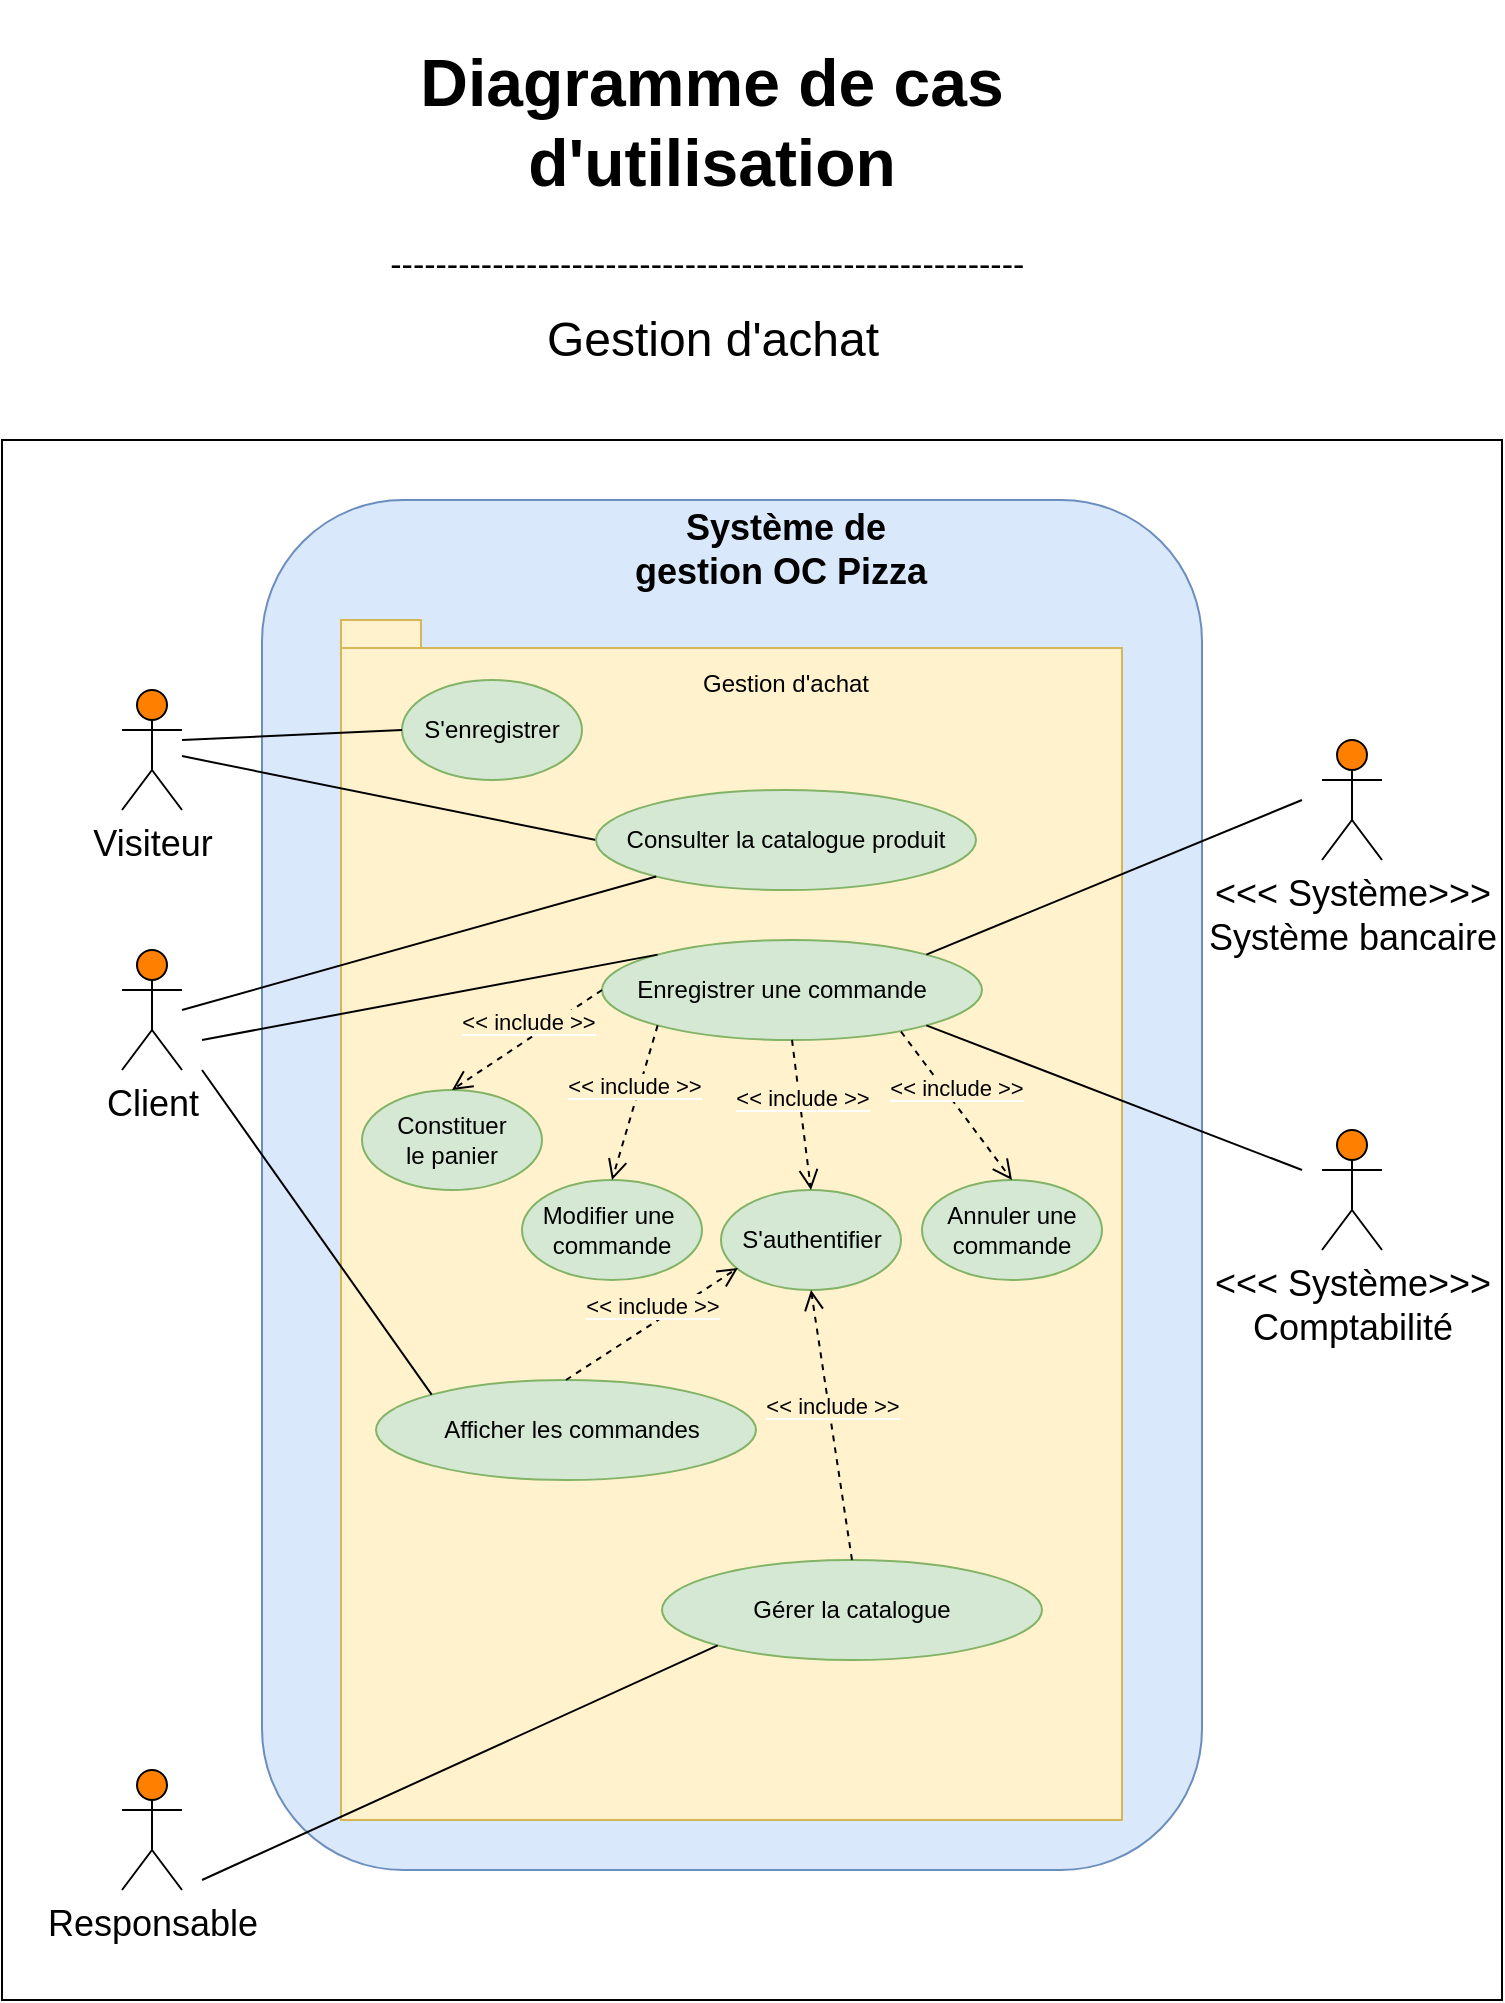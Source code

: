 <mxfile version="12.7.4" type="github" pages="5">
  <diagram id="Q4VnvSh6ajyP1y70Wybg" name="Gestion d&#39;achat">
    <mxGraphModel dx="1048" dy="684" grid="1" gridSize="10" guides="1" tooltips="1" connect="1" arrows="1" fold="1" page="1" pageScale="1" pageWidth="827" pageHeight="1169" math="0" shadow="0">
      <root>
        <mxCell id="0" />
        <mxCell id="1" parent="0" />
        <mxCell id="QWDj1nxfprRpqqSH3ZDR-1" value="" style="whiteSpace=wrap;html=1;" parent="1" vertex="1">
          <mxGeometry x="40" y="250" width="750" height="780" as="geometry" />
        </mxCell>
        <mxCell id="QWDj1nxfprRpqqSH3ZDR-2" value="&lt;h1 style=&quot;font-size: 33px&quot;&gt;Diagramme de cas d&#39;utilisation&lt;/h1&gt;&lt;span style=&quot;font-size: 17px&quot;&gt;--------------------------------------------------------&amp;nbsp;&lt;/span&gt;&lt;p style=&quot;font-size: 17px&quot;&gt;&amp;nbsp;&lt;/p&gt;" style="text;html=1;strokeColor=none;fillColor=none;spacing=5;spacingTop=-20;whiteSpace=wrap;overflow=hidden;rounded=0;align=center;" parent="1" vertex="1">
          <mxGeometry x="190" y="40" width="410" height="150" as="geometry" />
        </mxCell>
        <mxCell id="QWDj1nxfprRpqqSH3ZDR-3" value="" style="rounded=1;whiteSpace=wrap;html=1;fillColor=#dae8fc;strokeColor=#6c8ebf;" parent="1" vertex="1">
          <mxGeometry x="170" y="280" width="470" height="685" as="geometry" />
        </mxCell>
        <mxCell id="QWDj1nxfprRpqqSH3ZDR-4" value="Système de gestion OC Pizza&amp;nbsp;" style="text;html=1;strokeColor=none;fillColor=none;align=center;verticalAlign=middle;whiteSpace=wrap;rounded=0;fontSize=18;fontStyle=1;glass=0;gradientColor=none;" parent="1" vertex="1">
          <mxGeometry x="352" y="270" width="160" height="70" as="geometry" />
        </mxCell>
        <mxCell id="QWDj1nxfprRpqqSH3ZDR-5" value="Visiteur" style="shape=umlActor;verticalLabelPosition=bottom;labelBackgroundColor=#ffffff;verticalAlign=top;html=1;outlineConnect=0;fontSize=18;fillColor=#FF8000;" parent="1" vertex="1">
          <mxGeometry x="100" y="375" width="30" height="60" as="geometry" />
        </mxCell>
        <mxCell id="QWDj1nxfprRpqqSH3ZDR-6" value="Client" style="shape=umlActor;verticalLabelPosition=bottom;labelBackgroundColor=#ffffff;verticalAlign=top;html=1;outlineConnect=0;fontSize=18;fillColor=#FF8000;" parent="1" vertex="1">
          <mxGeometry x="100" y="505" width="30" height="60" as="geometry" />
        </mxCell>
        <mxCell id="QWDj1nxfprRpqqSH3ZDR-30" value="&amp;lt;&amp;lt;&amp;lt; Système&amp;gt;&amp;gt;&amp;gt;&lt;br&gt;Système bancaire" style="shape=umlActor;verticalLabelPosition=bottom;labelBackgroundColor=#ffffff;verticalAlign=top;html=1;outlineConnect=0;fontSize=18;gradientColor=none;gradientDirection=north;fillColor=#FF8000;" parent="1" vertex="1">
          <mxGeometry x="700" y="400" width="30" height="60" as="geometry" />
        </mxCell>
        <mxCell id="QWDj1nxfprRpqqSH3ZDR-31" value="&amp;lt;&amp;lt;&amp;lt; Système&amp;gt;&amp;gt;&amp;gt;&lt;br&gt;Comptabilité" style="shape=umlActor;verticalLabelPosition=bottom;labelBackgroundColor=#ffffff;verticalAlign=top;html=1;outlineConnect=0;fontSize=18;gradientColor=none;gradientDirection=north;fillColor=#FF8000;" parent="1" vertex="1">
          <mxGeometry x="700" y="595" width="30" height="60" as="geometry" />
        </mxCell>
        <mxCell id="bGvTpOcmgWzEgEp-N8Zq-1" value="" style="shape=folder;fontStyle=1;spacingTop=10;tabWidth=40;tabHeight=14;tabPosition=left;html=1;fillColor=#fff2cc;strokeColor=#d6b656;" parent="1" vertex="1">
          <mxGeometry x="209.5" y="340" width="390.5" height="600" as="geometry" />
        </mxCell>
        <mxCell id="gy7lW3POpjNdomU-dFTI-1" value="" style="endArrow=none;html=1;entryX=0;entryY=0.5;entryDx=0;entryDy=0;" parent="1" source="QWDj1nxfprRpqqSH3ZDR-5" target="vUm-j6URE58z15l5uwDP-5" edge="1">
          <mxGeometry width="50" height="50" relative="1" as="geometry">
            <mxPoint x="208" y="430" as="sourcePoint" />
            <mxPoint x="108" y="1050" as="targetPoint" />
          </mxGeometry>
        </mxCell>
        <mxCell id="vUm-j6URE58z15l5uwDP-2" value="Gestion d&#39;achat" style="text;html=1;strokeColor=none;fillColor=none;align=center;verticalAlign=middle;whiteSpace=wrap;rounded=0;" parent="1" vertex="1">
          <mxGeometry x="382" y="362" width="100" height="20" as="geometry" />
        </mxCell>
        <mxCell id="vUm-j6URE58z15l5uwDP-5" value="" style="ellipse;whiteSpace=wrap;html=1;fillColor=#d5e8d4;strokeColor=#82b366;" parent="1" vertex="1">
          <mxGeometry x="337" y="425" width="190" height="50" as="geometry" />
        </mxCell>
        <mxCell id="vUm-j6URE58z15l5uwDP-6" value="Consulter la catalogue produit" style="text;html=1;strokeColor=none;fillColor=none;align=center;verticalAlign=middle;whiteSpace=wrap;rounded=0;" parent="1" vertex="1">
          <mxGeometry x="327" y="440" width="210" height="20" as="geometry" />
        </mxCell>
        <mxCell id="I_hh46oAvjUN_I0hhad0-1" value="" style="ellipse;whiteSpace=wrap;html=1;fillColor=#d5e8d4;strokeColor=#82b366;" parent="1" vertex="1">
          <mxGeometry x="340" y="500" width="190" height="50" as="geometry" />
        </mxCell>
        <mxCell id="I_hh46oAvjUN_I0hhad0-2" value="Enregistrer une commande" style="text;html=1;strokeColor=none;fillColor=none;align=center;verticalAlign=middle;whiteSpace=wrap;rounded=0;" parent="1" vertex="1">
          <mxGeometry x="325" y="515" width="210" height="20" as="geometry" />
        </mxCell>
        <mxCell id="I_hh46oAvjUN_I0hhad0-3" value="" style="endArrow=none;html=1;" parent="1" target="vUm-j6URE58z15l5uwDP-5" edge="1">
          <mxGeometry width="50" height="50" relative="1" as="geometry">
            <mxPoint x="130" y="535" as="sourcePoint" />
            <mxPoint x="343" y="595" as="targetPoint" />
          </mxGeometry>
        </mxCell>
        <mxCell id="I_hh46oAvjUN_I0hhad0-4" value="" style="endArrow=none;html=1;exitX=1;exitY=0;exitDx=0;exitDy=0;" parent="1" source="I_hh46oAvjUN_I0hhad0-1" edge="1">
          <mxGeometry width="50" height="50" relative="1" as="geometry">
            <mxPoint x="503" y="455.0" as="sourcePoint" />
            <mxPoint x="690" y="430" as="targetPoint" />
          </mxGeometry>
        </mxCell>
        <mxCell id="I_hh46oAvjUN_I0hhad0-5" value="" style="endArrow=none;html=1;entryX=0;entryY=0;entryDx=0;entryDy=0;" parent="1" target="I_hh46oAvjUN_I0hhad0-1" edge="1">
          <mxGeometry width="50" height="50" relative="1" as="geometry">
            <mxPoint x="140" y="550" as="sourcePoint" />
            <mxPoint x="382.755" y="493.886" as="targetPoint" />
          </mxGeometry>
        </mxCell>
        <mxCell id="I_hh46oAvjUN_I0hhad0-6" value="" style="ellipse;whiteSpace=wrap;html=1;fillColor=#d5e8d4;strokeColor=#82b366;" parent="1" vertex="1">
          <mxGeometry x="370" y="810" width="190" height="50" as="geometry" />
        </mxCell>
        <mxCell id="I_hh46oAvjUN_I0hhad0-7" value="Gérer la catalogue" style="text;html=1;strokeColor=none;fillColor=none;align=center;verticalAlign=middle;whiteSpace=wrap;rounded=0;" parent="1" vertex="1">
          <mxGeometry x="360" y="825" width="210" height="20" as="geometry" />
        </mxCell>
        <mxCell id="I_hh46oAvjUN_I0hhad0-8" value="" style="endArrow=none;html=1;entryX=0;entryY=1;entryDx=0;entryDy=0;" parent="1" target="I_hh46oAvjUN_I0hhad0-6" edge="1">
          <mxGeometry width="50" height="50" relative="1" as="geometry">
            <mxPoint x="140" y="970" as="sourcePoint" />
            <mxPoint x="337.005" y="737.322" as="targetPoint" />
          </mxGeometry>
        </mxCell>
        <mxCell id="I_hh46oAvjUN_I0hhad0-9" value="" style="endArrow=none;html=1;exitX=1;exitY=1;exitDx=0;exitDy=0;" parent="1" source="I_hh46oAvjUN_I0hhad0-1" edge="1">
          <mxGeometry width="50" height="50" relative="1" as="geometry">
            <mxPoint x="509.175" y="597.322" as="sourcePoint" />
            <mxPoint x="690" y="615" as="targetPoint" />
          </mxGeometry>
        </mxCell>
        <mxCell id="43fGHOJcIuJRuDEXYhk--1" value="" style="ellipse;whiteSpace=wrap;html=1;fillColor=#d5e8d4;strokeColor=#82b366;" parent="1" vertex="1">
          <mxGeometry x="300" y="620" width="90" height="50" as="geometry" />
        </mxCell>
        <mxCell id="43fGHOJcIuJRuDEXYhk--2" value="Modifier une&amp;nbsp;&lt;br&gt;commande" style="text;html=1;strokeColor=none;fillColor=none;align=center;verticalAlign=middle;whiteSpace=wrap;rounded=0;" parent="1" vertex="1">
          <mxGeometry x="240" y="635" width="210" height="20" as="geometry" />
        </mxCell>
        <mxCell id="M3jOgyaK53UaTkVH63Le-1" value="" style="ellipse;whiteSpace=wrap;html=1;fillColor=#d5e8d4;strokeColor=#82b366;" parent="1" vertex="1">
          <mxGeometry x="227" y="720" width="190" height="50" as="geometry" />
        </mxCell>
        <mxCell id="M3jOgyaK53UaTkVH63Le-2" value="Afficher les commandes" style="text;html=1;strokeColor=none;fillColor=none;align=center;verticalAlign=middle;whiteSpace=wrap;rounded=0;" parent="1" vertex="1">
          <mxGeometry x="220" y="735" width="210" height="20" as="geometry" />
        </mxCell>
        <mxCell id="M3jOgyaK53UaTkVH63Le-3" value="" style="endArrow=none;html=1;entryX=0;entryY=0;entryDx=0;entryDy=0;" parent="1" target="M3jOgyaK53UaTkVH63Le-1" edge="1">
          <mxGeometry width="50" height="50" relative="1" as="geometry">
            <mxPoint x="140" y="565" as="sourcePoint" />
            <mxPoint x="355.825" y="742.322" as="targetPoint" />
          </mxGeometry>
        </mxCell>
        <mxCell id="oxvTJIU8UsC93sXLGyZz-1" value="Gestion d&#39;achat" style="text;html=1;strokeColor=none;fillColor=none;align=center;verticalAlign=middle;whiteSpace=wrap;rounded=0;fontSize=24;" parent="1" vertex="1">
          <mxGeometry x="240.5" y="190" width="309" height="20" as="geometry" />
        </mxCell>
        <mxCell id="kGCEnb9m1VPzwAvPbRcI-2" value="" style="ellipse;whiteSpace=wrap;html=1;fillColor=#d5e8d4;strokeColor=#82b366;" parent="1" vertex="1">
          <mxGeometry x="500" y="620" width="90" height="50" as="geometry" />
        </mxCell>
        <mxCell id="kGCEnb9m1VPzwAvPbRcI-3" value="Annuler une &lt;br&gt;commande" style="text;html=1;strokeColor=none;fillColor=none;align=center;verticalAlign=middle;whiteSpace=wrap;rounded=0;" parent="1" vertex="1">
          <mxGeometry x="440" y="635" width="210" height="20" as="geometry" />
        </mxCell>
        <mxCell id="kGCEnb9m1VPzwAvPbRcI-5" value="" style="ellipse;whiteSpace=wrap;html=1;fillColor=#d5e8d4;strokeColor=#82b366;" parent="1" vertex="1">
          <mxGeometry x="220" y="575" width="90" height="50" as="geometry" />
        </mxCell>
        <mxCell id="kGCEnb9m1VPzwAvPbRcI-6" value="Constituer&lt;br&gt;le panier" style="text;html=1;strokeColor=none;fillColor=none;align=center;verticalAlign=middle;whiteSpace=wrap;rounded=0;" parent="1" vertex="1">
          <mxGeometry x="160" y="590" width="210" height="20" as="geometry" />
        </mxCell>
        <mxCell id="kGCEnb9m1VPzwAvPbRcI-10" value="&lt;span style=&quot;background-color: rgb(255 , 242 , 204)&quot;&gt;&amp;lt;&amp;lt; include &amp;gt;&amp;gt;&lt;/span&gt;" style="html=1;verticalAlign=bottom;endArrow=open;dashed=1;endSize=8;entryX=0.5;entryY=0;entryDx=0;entryDy=0;exitX=0;exitY=1;exitDx=0;exitDy=0;" parent="1" source="I_hh46oAvjUN_I0hhad0-1" target="43fGHOJcIuJRuDEXYhk--1" edge="1">
          <mxGeometry relative="1" as="geometry">
            <mxPoint x="380" y="536.32" as="sourcePoint" />
            <mxPoint x="373.123" y="593.674" as="targetPoint" />
          </mxGeometry>
        </mxCell>
        <mxCell id="kGCEnb9m1VPzwAvPbRcI-11" value="&lt;span style=&quot;background-color: rgb(255 , 242 , 204)&quot;&gt;&amp;lt;&amp;lt; include &amp;gt;&amp;gt;&lt;/span&gt;" style="html=1;verticalAlign=bottom;endArrow=open;dashed=1;endSize=8;entryX=0.5;entryY=0;entryDx=0;entryDy=0;exitX=0;exitY=0.5;exitDx=0;exitDy=0;" parent="1" source="I_hh46oAvjUN_I0hhad0-1" target="kGCEnb9m1VPzwAvPbRcI-5" edge="1">
          <mxGeometry relative="1" as="geometry">
            <mxPoint x="340" y="515" as="sourcePoint" />
            <mxPoint x="295.23" y="572.34" as="targetPoint" />
          </mxGeometry>
        </mxCell>
        <mxCell id="kGCEnb9m1VPzwAvPbRcI-14" value="" style="ellipse;whiteSpace=wrap;html=1;fillColor=#d5e8d4;strokeColor=#82b366;" parent="1" vertex="1">
          <mxGeometry x="399.5" y="625" width="90" height="50" as="geometry" />
        </mxCell>
        <mxCell id="kGCEnb9m1VPzwAvPbRcI-15" value="S&#39;authentifier" style="text;html=1;strokeColor=none;fillColor=none;align=center;verticalAlign=middle;whiteSpace=wrap;rounded=0;" parent="1" vertex="1">
          <mxGeometry x="339.5" y="640" width="210" height="20" as="geometry" />
        </mxCell>
        <mxCell id="kGCEnb9m1VPzwAvPbRcI-16" value="&lt;span style=&quot;background-color: rgb(255 , 242 , 204)&quot;&gt;&amp;lt;&amp;lt; include &amp;gt;&amp;gt;&lt;/span&gt;" style="html=1;verticalAlign=bottom;endArrow=open;dashed=1;endSize=8;entryX=0.5;entryY=0;entryDx=0;entryDy=0;exitX=0.5;exitY=1;exitDx=0;exitDy=0;" parent="1" source="I_hh46oAvjUN_I0hhad0-1" target="kGCEnb9m1VPzwAvPbRcI-14" edge="1">
          <mxGeometry relative="1" as="geometry">
            <mxPoint x="430" y="565" as="sourcePoint" />
            <mxPoint x="473.18" y="637.322" as="targetPoint" />
          </mxGeometry>
        </mxCell>
        <mxCell id="kGCEnb9m1VPzwAvPbRcI-18" value="&lt;span style=&quot;background-color: rgb(255 , 242 , 204)&quot;&gt;&amp;lt;&amp;lt; include &amp;gt;&amp;gt;&lt;/span&gt;" style="html=1;verticalAlign=bottom;endArrow=open;dashed=1;endSize=8;entryX=0.326;entryY=1.2;entryDx=0;entryDy=0;exitX=0.5;exitY=0;exitDx=0;exitDy=0;entryPerimeter=0;" parent="1" source="M3jOgyaK53UaTkVH63Le-1" target="kGCEnb9m1VPzwAvPbRcI-15" edge="1">
          <mxGeometry relative="1" as="geometry">
            <mxPoint x="439.75" y="710" as="sourcePoint" />
            <mxPoint x="449.25" y="785" as="targetPoint" />
          </mxGeometry>
        </mxCell>
        <mxCell id="kGCEnb9m1VPzwAvPbRcI-19" value="&lt;span style=&quot;background-color: rgb(255 , 242 , 204)&quot;&gt;&amp;lt;&amp;lt; include &amp;gt;&amp;gt;&lt;/span&gt;" style="html=1;verticalAlign=bottom;endArrow=open;dashed=1;endSize=8;entryX=0.5;entryY=1;entryDx=0;entryDy=0;exitX=0.5;exitY=0;exitDx=0;exitDy=0;" parent="1" source="I_hh46oAvjUN_I0hhad0-6" target="kGCEnb9m1VPzwAvPbRcI-14" edge="1">
          <mxGeometry relative="1" as="geometry">
            <mxPoint x="332" y="720" as="sourcePoint" />
            <mxPoint x="454.5" y="685" as="targetPoint" />
          </mxGeometry>
        </mxCell>
        <mxCell id="GJyLPbbGCAZixdxn9bjF-1" value="" style="ellipse;whiteSpace=wrap;html=1;fillColor=#d5e8d4;strokeColor=#82b366;" parent="1" vertex="1">
          <mxGeometry x="240" y="370" width="90" height="50" as="geometry" />
        </mxCell>
        <mxCell id="GJyLPbbGCAZixdxn9bjF-2" value="S&#39;enregistrer" style="text;html=1;strokeColor=none;fillColor=none;align=center;verticalAlign=middle;whiteSpace=wrap;rounded=0;" parent="1" vertex="1">
          <mxGeometry x="180" y="385" width="210" height="20" as="geometry" />
        </mxCell>
        <mxCell id="o8MUBqgnyoPZoVwZwMoD-3" value="&lt;span style=&quot;background-color: rgb(255 , 242 , 204)&quot;&gt;&amp;lt;&amp;lt; include &amp;gt;&amp;gt;&lt;/span&gt;" style="html=1;verticalAlign=bottom;endArrow=open;dashed=1;endSize=8;entryX=0.5;entryY=0;entryDx=0;entryDy=0;exitX=0;exitY=1;exitDx=0;exitDy=0;" edge="1" parent="1" target="kGCEnb9m1VPzwAvPbRcI-2">
          <mxGeometry relative="1" as="geometry">
            <mxPoint x="489.505" y="545.838" as="sourcePoint" />
            <mxPoint x="466.68" y="623.16" as="targetPoint" />
          </mxGeometry>
        </mxCell>
        <mxCell id="o8MUBqgnyoPZoVwZwMoD-6" value="" style="endArrow=none;html=1;entryX=0;entryY=0.5;entryDx=0;entryDy=0;" edge="1" parent="1" target="GJyLPbbGCAZixdxn9bjF-1">
          <mxGeometry width="50" height="50" relative="1" as="geometry">
            <mxPoint x="130" y="400" as="sourcePoint" />
            <mxPoint x="357.825" y="357.322" as="targetPoint" />
          </mxGeometry>
        </mxCell>
        <mxCell id="o8MUBqgnyoPZoVwZwMoD-8" value="Responsable" style="shape=umlActor;verticalLabelPosition=bottom;labelBackgroundColor=#ffffff;verticalAlign=top;html=1;outlineConnect=0;fontSize=18;fillColor=#FF8000;" vertex="1" parent="1">
          <mxGeometry x="100" y="915" width="30" height="60" as="geometry" />
        </mxCell>
      </root>
    </mxGraphModel>
  </diagram>
  <diagram name="Gestion de production" id="fgTAtfgwFq6CUhq8dnCs">
    <mxGraphModel dx="1048" dy="684" grid="1" gridSize="10" guides="1" tooltips="1" connect="1" arrows="1" fold="1" page="1" pageScale="1" pageWidth="827" pageHeight="1169" math="0" shadow="0">
      <root>
        <mxCell id="d8JkluKaq2D7Z7kEgQlh-0" />
        <mxCell id="d8JkluKaq2D7Z7kEgQlh-1" parent="d8JkluKaq2D7Z7kEgQlh-0" />
        <mxCell id="d8JkluKaq2D7Z7kEgQlh-2" value="" style="whiteSpace=wrap;html=1;" parent="d8JkluKaq2D7Z7kEgQlh-1" vertex="1">
          <mxGeometry x="40" y="250" width="750" height="780" as="geometry" />
        </mxCell>
        <mxCell id="d8JkluKaq2D7Z7kEgQlh-3" value="&lt;h1 style=&quot;font-size: 33px&quot;&gt;Diagramme de cas d&#39;utilisation&lt;/h1&gt;&lt;p style=&quot;font-size: 17px&quot;&gt;--------------------------------------------------------&amp;nbsp;&lt;/p&gt;" style="text;html=1;strokeColor=none;fillColor=none;spacing=5;spacingTop=-20;whiteSpace=wrap;overflow=hidden;rounded=0;align=center;" parent="d8JkluKaq2D7Z7kEgQlh-1" vertex="1">
          <mxGeometry x="190" y="40" width="410" height="150" as="geometry" />
        </mxCell>
        <mxCell id="d8JkluKaq2D7Z7kEgQlh-4" value="" style="rounded=1;whiteSpace=wrap;html=1;fillColor=#dae8fc;strokeColor=#6c8ebf;" parent="d8JkluKaq2D7Z7kEgQlh-1" vertex="1">
          <mxGeometry x="190" y="280" width="470" height="685" as="geometry" />
        </mxCell>
        <mxCell id="d8JkluKaq2D7Z7kEgQlh-5" value="Système de gestion OC Pizza&amp;nbsp;" style="text;html=1;strokeColor=none;fillColor=none;align=center;verticalAlign=middle;whiteSpace=wrap;rounded=0;fontSize=18;fontStyle=1;glass=0;gradientColor=none;" parent="d8JkluKaq2D7Z7kEgQlh-1" vertex="1">
          <mxGeometry x="350" y="280" width="160" height="60" as="geometry" />
        </mxCell>
        <mxCell id="d8JkluKaq2D7Z7kEgQlh-6" value="Pizzaiolo" style="shape=umlActor;verticalLabelPosition=bottom;labelBackgroundColor=#ffffff;verticalAlign=top;html=1;outlineConnect=0;fontSize=18;fillColor=#FF8000;" parent="d8JkluKaq2D7Z7kEgQlh-1" vertex="1">
          <mxGeometry x="110" y="370" width="30" height="60" as="geometry" />
        </mxCell>
        <mxCell id="d8JkluKaq2D7Z7kEgQlh-7" value="Responsable" style="shape=umlActor;verticalLabelPosition=bottom;labelBackgroundColor=#ffffff;verticalAlign=top;html=1;outlineConnect=0;fontSize=18;fillColor=#FF8000;" parent="d8JkluKaq2D7Z7kEgQlh-1" vertex="1">
          <mxGeometry x="110" y="745" width="30" height="60" as="geometry" />
        </mxCell>
        <mxCell id="d8JkluKaq2D7Z7kEgQlh-15" value="" style="shape=folder;fontStyle=1;spacingTop=10;tabWidth=40;tabHeight=14;tabPosition=left;html=1;fillColor=#fff2cc;strokeColor=#d6b656;" parent="d8JkluKaq2D7Z7kEgQlh-1" vertex="1">
          <mxGeometry x="240" y="340" width="380" height="600" as="geometry" />
        </mxCell>
        <mxCell id="d8JkluKaq2D7Z7kEgQlh-16" value="" style="endArrow=none;html=1;entryX=0;entryY=0.5;entryDx=0;entryDy=0;" parent="d8JkluKaq2D7Z7kEgQlh-1" source="d8JkluKaq2D7Z7kEgQlh-6" target="d8JkluKaq2D7Z7kEgQlh-18" edge="1">
          <mxGeometry width="50" height="50" relative="1" as="geometry">
            <mxPoint x="208" y="430" as="sourcePoint" />
            <mxPoint x="108" y="1050" as="targetPoint" />
          </mxGeometry>
        </mxCell>
        <mxCell id="d8JkluKaq2D7Z7kEgQlh-17" value="Gestion de production" style="text;html=1;strokeColor=none;fillColor=none;align=center;verticalAlign=middle;whiteSpace=wrap;rounded=0;" parent="d8JkluKaq2D7Z7kEgQlh-1" vertex="1">
          <mxGeometry x="371" y="360" width="128" height="20" as="geometry" />
        </mxCell>
        <mxCell id="d8JkluKaq2D7Z7kEgQlh-18" value="" style="ellipse;whiteSpace=wrap;html=1;fillColor=#d5e8d4;strokeColor=#82b366;" parent="d8JkluKaq2D7Z7kEgQlh-1" vertex="1">
          <mxGeometry x="310" y="470" width="190" height="50" as="geometry" />
        </mxCell>
        <mxCell id="d8JkluKaq2D7Z7kEgQlh-19" value="Afficher l&#39;aide mémoire&lt;br&gt;d&#39;une pizza" style="text;html=1;strokeColor=none;fillColor=none;align=center;verticalAlign=middle;whiteSpace=wrap;rounded=0;" parent="d8JkluKaq2D7Z7kEgQlh-1" vertex="1">
          <mxGeometry x="300" y="485" width="210" height="20" as="geometry" />
        </mxCell>
        <mxCell id="d8JkluKaq2D7Z7kEgQlh-20" value="" style="ellipse;whiteSpace=wrap;html=1;fillColor=#d5e8d4;strokeColor=#82b366;" parent="d8JkluKaq2D7Z7kEgQlh-1" vertex="1">
          <mxGeometry x="247" y="585" width="190" height="50" as="geometry" />
        </mxCell>
        <mxCell id="d8JkluKaq2D7Z7kEgQlh-21" value="&amp;nbsp;Mettre à jour le statut:&lt;br&gt;&quot;En préparation&quot;" style="text;html=1;strokeColor=none;fillColor=none;align=center;verticalAlign=middle;whiteSpace=wrap;rounded=0;" parent="d8JkluKaq2D7Z7kEgQlh-1" vertex="1">
          <mxGeometry x="240" y="600" width="210" height="20" as="geometry" />
        </mxCell>
        <mxCell id="EaD-doI5XmKmRAlk7yoj-0" value="Gestion de production" style="text;html=1;strokeColor=none;fillColor=none;align=center;verticalAlign=middle;whiteSpace=wrap;rounded=0;fontSize=24;" parent="d8JkluKaq2D7Z7kEgQlh-1" vertex="1">
          <mxGeometry x="240.5" y="190" width="309" height="20" as="geometry" />
        </mxCell>
        <mxCell id="EaD-doI5XmKmRAlk7yoj-3" value="" style="endArrow=none;html=1;entryX=0;entryY=0;entryDx=0;entryDy=0;" parent="d8JkluKaq2D7Z7kEgQlh-1" target="d8JkluKaq2D7Z7kEgQlh-20" edge="1">
          <mxGeometry width="50" height="50" relative="1" as="geometry">
            <mxPoint x="150" y="420" as="sourcePoint" />
            <mxPoint x="350" y="475" as="targetPoint" />
          </mxGeometry>
        </mxCell>
        <mxCell id="EaD-doI5XmKmRAlk7yoj-10" value="" style="ellipse;whiteSpace=wrap;html=1;fillColor=#d5e8d4;strokeColor=#82b366;" parent="d8JkluKaq2D7Z7kEgQlh-1" vertex="1">
          <mxGeometry x="335" y="810" width="190" height="50" as="geometry" />
        </mxCell>
        <mxCell id="dQtpfqNL97VUEAJI0ixf-0" value="Afficher les commandes&lt;br&gt;du groupe" style="text;html=1;strokeColor=none;fillColor=none;align=center;verticalAlign=middle;whiteSpace=wrap;rounded=0;" parent="d8JkluKaq2D7Z7kEgQlh-1" vertex="1">
          <mxGeometry x="325" y="825" width="210" height="20" as="geometry" />
        </mxCell>
        <mxCell id="dQtpfqNL97VUEAJI0ixf-1" value="" style="endArrow=none;html=1;entryX=0;entryY=0;entryDx=0;entryDy=0;" parent="d8JkluKaq2D7Z7kEgQlh-1" target="EaD-doI5XmKmRAlk7yoj-10" edge="1" source="d8JkluKaq2D7Z7kEgQlh-7">
          <mxGeometry width="50" height="50" relative="1" as="geometry">
            <mxPoint x="140" y="660" as="sourcePoint" />
            <mxPoint x="350" y="608.79" as="targetPoint" />
          </mxGeometry>
        </mxCell>
        <mxCell id="m-i9nQrGnFVGEbFEAOxb-0" value="" style="ellipse;whiteSpace=wrap;html=1;fillColor=#d5e8d4;strokeColor=#82b366;" parent="d8JkluKaq2D7Z7kEgQlh-1" vertex="1">
          <mxGeometry x="490" y="695" width="90" height="50" as="geometry" />
        </mxCell>
        <mxCell id="m-i9nQrGnFVGEbFEAOxb-1" value="S&#39;authentifier" style="text;html=1;strokeColor=none;fillColor=none;align=center;verticalAlign=middle;whiteSpace=wrap;rounded=0;" parent="d8JkluKaq2D7Z7kEgQlh-1" vertex="1">
          <mxGeometry x="430" y="710" width="210" height="20" as="geometry" />
        </mxCell>
        <mxCell id="tSlFKxfRc9_arDAEZdeA-0" value="&lt;span style=&quot;background-color: rgb(255 , 242 , 204)&quot;&gt;&amp;lt;&amp;lt; include &amp;gt;&amp;gt;&lt;/span&gt;" style="html=1;verticalAlign=bottom;endArrow=open;dashed=1;endSize=8;entryX=0.5;entryY=0;entryDx=0;entryDy=0;exitX=0.5;exitY=1;exitDx=0;exitDy=0;" parent="d8JkluKaq2D7Z7kEgQlh-1" source="d8JkluKaq2D7Z7kEgQlh-18" target="m-i9nQrGnFVGEbFEAOxb-0" edge="1">
          <mxGeometry relative="1" as="geometry">
            <mxPoint x="342.5" y="540" as="sourcePoint" />
            <mxPoint x="412.68" y="632.322" as="targetPoint" />
          </mxGeometry>
        </mxCell>
        <mxCell id="tSlFKxfRc9_arDAEZdeA-1" value="&lt;span style=&quot;background-color: rgb(255 , 242 , 204)&quot;&gt;&amp;lt;&amp;lt; include &amp;gt;&amp;gt;&lt;/span&gt;" style="html=1;verticalAlign=bottom;endArrow=open;dashed=1;endSize=8;entryX=0.327;entryY=-0.083;entryDx=0;entryDy=0;exitX=0.5;exitY=1;exitDx=0;exitDy=0;entryPerimeter=0;" parent="d8JkluKaq2D7Z7kEgQlh-1" source="d8JkluKaq2D7Z7kEgQlh-20" target="m-i9nQrGnFVGEbFEAOxb-1" edge="1">
          <mxGeometry relative="1" as="geometry">
            <mxPoint x="495" y="470" as="sourcePoint" />
            <mxPoint x="485" y="590" as="targetPoint" />
          </mxGeometry>
        </mxCell>
        <mxCell id="tSlFKxfRc9_arDAEZdeA-2" value="&lt;span style=&quot;background-color: rgb(255 , 242 , 204)&quot;&gt;&amp;lt;&amp;lt; include &amp;gt;&amp;gt;&lt;/span&gt;" style="html=1;verticalAlign=bottom;endArrow=open;dashed=1;endSize=8;entryX=0.5;entryY=1;entryDx=0;entryDy=0;exitX=0.5;exitY=0;exitDx=0;exitDy=0;" parent="d8JkluKaq2D7Z7kEgQlh-1" source="EaD-doI5XmKmRAlk7yoj-10" target="m-i9nQrGnFVGEbFEAOxb-0" edge="1">
          <mxGeometry relative="1" as="geometry">
            <mxPoint x="362" y="540" as="sourcePoint" />
            <mxPoint x="448.67" y="603.34" as="targetPoint" />
          </mxGeometry>
        </mxCell>
        <mxCell id="Vj5ihPNXH8LrnpeYXNFp-0" value="" style="ellipse;whiteSpace=wrap;html=1;fillColor=#d5e8d4;strokeColor=#82b366;" vertex="1" parent="d8JkluKaq2D7Z7kEgQlh-1">
          <mxGeometry x="390" y="400" width="190" height="50" as="geometry" />
        </mxCell>
        <mxCell id="Vj5ihPNXH8LrnpeYXNFp-1" value="Afficher les commandes&lt;br&gt;du pizzeria" style="text;html=1;strokeColor=none;fillColor=none;align=center;verticalAlign=middle;whiteSpace=wrap;rounded=0;" vertex="1" parent="d8JkluKaq2D7Z7kEgQlh-1">
          <mxGeometry x="380" y="415" width="210" height="20" as="geometry" />
        </mxCell>
        <mxCell id="Vj5ihPNXH8LrnpeYXNFp-2" value="&lt;span style=&quot;background-color: rgb(255 , 242 , 204)&quot;&gt;&amp;lt;&amp;lt; include &amp;gt;&amp;gt;&lt;/span&gt;" style="html=1;verticalAlign=bottom;endArrow=open;dashed=1;endSize=8;entryX=1;entryY=0;entryDx=0;entryDy=0;exitX=1;exitY=1;exitDx=0;exitDy=0;" edge="1" parent="d8JkluKaq2D7Z7kEgQlh-1" source="Vj5ihPNXH8LrnpeYXNFp-0" target="m-i9nQrGnFVGEbFEAOxb-0">
          <mxGeometry relative="1" as="geometry">
            <mxPoint x="415" y="520" as="sourcePoint" />
            <mxPoint x="486" y="660" as="targetPoint" />
          </mxGeometry>
        </mxCell>
        <mxCell id="-_Fef-IFMddJC0gKI7gE-0" value="" style="endArrow=none;html=1;entryX=0;entryY=0.5;entryDx=0;entryDy=0;" edge="1" parent="d8JkluKaq2D7Z7kEgQlh-1" target="Vj5ihPNXH8LrnpeYXNFp-0">
          <mxGeometry width="50" height="50" relative="1" as="geometry">
            <mxPoint x="150" y="390" as="sourcePoint" />
            <mxPoint x="360" y="443.65" as="targetPoint" />
          </mxGeometry>
        </mxCell>
      </root>
    </mxGraphModel>
  </diagram>
  <diagram name="Gestion de livraison" id="UV4tbAQiBesQI6crcTb9">
    <mxGraphModel dx="1048" dy="684" grid="1" gridSize="10" guides="1" tooltips="1" connect="1" arrows="1" fold="1" page="1" pageScale="1" pageWidth="827" pageHeight="1169" math="0" shadow="0">
      <root>
        <mxCell id="ykpp0NAtl0xC6Hz3AZJ0-0" />
        <mxCell id="ykpp0NAtl0xC6Hz3AZJ0-1" parent="ykpp0NAtl0xC6Hz3AZJ0-0" />
        <mxCell id="ykpp0NAtl0xC6Hz3AZJ0-2" value="" style="whiteSpace=wrap;html=1;" parent="ykpp0NAtl0xC6Hz3AZJ0-1" vertex="1">
          <mxGeometry x="40" y="250" width="750" height="780" as="geometry" />
        </mxCell>
        <mxCell id="ykpp0NAtl0xC6Hz3AZJ0-3" value="&lt;h1 style=&quot;font-size: 33px&quot;&gt;Diagramme de cas d&#39;utilisation&lt;/h1&gt;&lt;p style=&quot;font-size: 17px&quot;&gt;--------------------------------------------------------&amp;nbsp;&lt;/p&gt;" style="text;html=1;strokeColor=none;fillColor=none;spacing=5;spacingTop=-20;whiteSpace=wrap;overflow=hidden;rounded=0;align=center;" parent="ykpp0NAtl0xC6Hz3AZJ0-1" vertex="1">
          <mxGeometry x="190" y="40" width="410" height="150" as="geometry" />
        </mxCell>
        <mxCell id="ykpp0NAtl0xC6Hz3AZJ0-4" value="" style="rounded=1;whiteSpace=wrap;html=1;fillColor=#dae8fc;strokeColor=#6c8ebf;" parent="ykpp0NAtl0xC6Hz3AZJ0-1" vertex="1">
          <mxGeometry x="170" y="280" width="480" height="685" as="geometry" />
        </mxCell>
        <mxCell id="ykpp0NAtl0xC6Hz3AZJ0-5" value="Système de gestion OC Pizza&amp;nbsp;" style="text;html=1;strokeColor=none;fillColor=none;align=center;verticalAlign=middle;whiteSpace=wrap;rounded=0;fontSize=18;fontStyle=1;glass=0;gradientColor=none;" parent="ykpp0NAtl0xC6Hz3AZJ0-1" vertex="1">
          <mxGeometry x="350" y="280" width="160" height="60" as="geometry" />
        </mxCell>
        <mxCell id="ykpp0NAtl0xC6Hz3AZJ0-6" value="Livreur" style="shape=umlActor;verticalLabelPosition=bottom;labelBackgroundColor=#ffffff;verticalAlign=top;html=1;outlineConnect=0;fontSize=18;fillColor=#FF8000;" parent="ykpp0NAtl0xC6Hz3AZJ0-1" vertex="1">
          <mxGeometry x="80" y="370" width="30" height="60" as="geometry" />
        </mxCell>
        <mxCell id="ykpp0NAtl0xC6Hz3AZJ0-7" value="Responsable" style="shape=umlActor;verticalLabelPosition=bottom;labelBackgroundColor=#ffffff;verticalAlign=top;html=1;outlineConnect=0;fontSize=18;fillColor=#FF8000;" parent="ykpp0NAtl0xC6Hz3AZJ0-1" vertex="1">
          <mxGeometry x="80" y="745" width="30" height="60" as="geometry" />
        </mxCell>
        <mxCell id="ykpp0NAtl0xC6Hz3AZJ0-12" value="" style="shape=folder;fontStyle=1;spacingTop=10;tabWidth=40;tabHeight=14;tabPosition=left;html=1;fillColor=#fff2cc;strokeColor=#d6b656;" parent="ykpp0NAtl0xC6Hz3AZJ0-1" vertex="1">
          <mxGeometry x="230" y="340" width="360" height="580" as="geometry" />
        </mxCell>
        <mxCell id="ykpp0NAtl0xC6Hz3AZJ0-13" value="" style="endArrow=none;html=1;entryX=0;entryY=0.5;entryDx=0;entryDy=0;" parent="ykpp0NAtl0xC6Hz3AZJ0-1" source="ykpp0NAtl0xC6Hz3AZJ0-6" target="ykpp0NAtl0xC6Hz3AZJ0-15" edge="1">
          <mxGeometry width="50" height="50" relative="1" as="geometry">
            <mxPoint x="208" y="430" as="sourcePoint" />
            <mxPoint x="108" y="1050" as="targetPoint" />
          </mxGeometry>
        </mxCell>
        <mxCell id="ykpp0NAtl0xC6Hz3AZJ0-14" value="Gestion de la livraison" style="text;html=1;strokeColor=none;fillColor=none;align=center;verticalAlign=middle;whiteSpace=wrap;rounded=0;" parent="ykpp0NAtl0xC6Hz3AZJ0-1" vertex="1">
          <mxGeometry x="371" y="360" width="128" height="20" as="geometry" />
        </mxCell>
        <mxCell id="ykpp0NAtl0xC6Hz3AZJ0-15" value="" style="ellipse;whiteSpace=wrap;html=1;fillColor=#d5e8d4;strokeColor=#82b366;" parent="ykpp0NAtl0xC6Hz3AZJ0-1" vertex="1">
          <mxGeometry x="390" y="400" width="190" height="50" as="geometry" />
        </mxCell>
        <mxCell id="ykpp0NAtl0xC6Hz3AZJ0-16" value="Afficher les commandes à livrer" style="text;html=1;strokeColor=none;fillColor=none;align=center;verticalAlign=middle;whiteSpace=wrap;rounded=0;" parent="ykpp0NAtl0xC6Hz3AZJ0-1" vertex="1">
          <mxGeometry x="380" y="415" width="210" height="20" as="geometry" />
        </mxCell>
        <mxCell id="ykpp0NAtl0xC6Hz3AZJ0-17" value="" style="ellipse;whiteSpace=wrap;html=1;fillColor=#d5e8d4;strokeColor=#82b366;" parent="ykpp0NAtl0xC6Hz3AZJ0-1" vertex="1">
          <mxGeometry x="257.5" y="480" width="190" height="50" as="geometry" />
        </mxCell>
        <mxCell id="ykpp0NAtl0xC6Hz3AZJ0-18" value="Mettre à jour l&#39;état d&#39;une &lt;br&gt;commande: &quot;En livraison&quot;" style="text;html=1;strokeColor=none;fillColor=none;align=center;verticalAlign=middle;whiteSpace=wrap;rounded=0;" parent="ykpp0NAtl0xC6Hz3AZJ0-1" vertex="1">
          <mxGeometry x="250.5" y="495" width="210" height="20" as="geometry" />
        </mxCell>
        <mxCell id="ykpp0NAtl0xC6Hz3AZJ0-19" value="Gestion de la livraison" style="text;html=1;strokeColor=none;fillColor=none;align=center;verticalAlign=middle;whiteSpace=wrap;rounded=0;fontSize=24;" parent="ykpp0NAtl0xC6Hz3AZJ0-1" vertex="1">
          <mxGeometry x="240.5" y="190" width="309" height="20" as="geometry" />
        </mxCell>
        <mxCell id="ykpp0NAtl0xC6Hz3AZJ0-20" value="" style="endArrow=none;html=1;entryX=0;entryY=0;entryDx=0;entryDy=0;" parent="ykpp0NAtl0xC6Hz3AZJ0-1" target="ykpp0NAtl0xC6Hz3AZJ0-17" edge="1">
          <mxGeometry width="50" height="50" relative="1" as="geometry">
            <mxPoint x="110" y="420" as="sourcePoint" />
            <mxPoint x="350" y="475" as="targetPoint" />
          </mxGeometry>
        </mxCell>
        <mxCell id="ykpp0NAtl0xC6Hz3AZJ0-21" value="" style="ellipse;whiteSpace=wrap;html=1;fillColor=#d5e8d4;strokeColor=#82b366;" parent="ykpp0NAtl0xC6Hz3AZJ0-1" vertex="1">
          <mxGeometry x="247.5" y="730" width="190" height="50" as="geometry" />
        </mxCell>
        <mxCell id="psMO7LkNplvlpqfrgpkt-0" value="Suivre la livraison" style="text;html=1;strokeColor=none;fillColor=none;align=center;verticalAlign=middle;whiteSpace=wrap;rounded=0;" parent="ykpp0NAtl0xC6Hz3AZJ0-1" vertex="1">
          <mxGeometry x="237.5" y="745" width="210" height="20" as="geometry" />
        </mxCell>
        <mxCell id="psMO7LkNplvlpqfrgpkt-2" value="" style="endArrow=none;html=1;entryX=0;entryY=0.5;entryDx=0;entryDy=0;" parent="ykpp0NAtl0xC6Hz3AZJ0-1" target="ykpp0NAtl0xC6Hz3AZJ0-21" edge="1">
          <mxGeometry width="50" height="50" relative="1" as="geometry">
            <mxPoint x="120" y="775" as="sourcePoint" />
            <mxPoint x="350" y="755" as="targetPoint" />
          </mxGeometry>
        </mxCell>
        <mxCell id="ABwv-ZGLtfaVKrjhNL_r-0" value="" style="ellipse;whiteSpace=wrap;html=1;fillColor=#d5e8d4;strokeColor=#82b366;" parent="ykpp0NAtl0xC6Hz3AZJ0-1" vertex="1">
          <mxGeometry x="420" y="650" width="90" height="50" as="geometry" />
        </mxCell>
        <mxCell id="ABwv-ZGLtfaVKrjhNL_r-1" value="S&#39;authentifier" style="text;html=1;strokeColor=none;fillColor=none;align=center;verticalAlign=middle;whiteSpace=wrap;rounded=0;" parent="ykpp0NAtl0xC6Hz3AZJ0-1" vertex="1">
          <mxGeometry x="360" y="665" width="210" height="20" as="geometry" />
        </mxCell>
        <mxCell id="ABwv-ZGLtfaVKrjhNL_r-2" value="&lt;span style=&quot;background-color: rgb(255 , 242 , 204)&quot;&gt;&amp;lt;&amp;lt; include &amp;gt;&amp;gt;&lt;/span&gt;" style="html=1;verticalAlign=bottom;endArrow=open;dashed=1;endSize=8;entryX=0;entryY=1;entryDx=0;entryDy=0;exitX=0.5;exitY=0;exitDx=0;exitDy=0;" parent="ykpp0NAtl0xC6Hz3AZJ0-1" source="ykpp0NAtl0xC6Hz3AZJ0-21" target="ABwv-ZGLtfaVKrjhNL_r-0" edge="1">
          <mxGeometry relative="1" as="geometry">
            <mxPoint x="432" y="860" as="sourcePoint" />
            <mxPoint x="454.5" y="685" as="targetPoint" />
          </mxGeometry>
        </mxCell>
        <mxCell id="ABwv-ZGLtfaVKrjhNL_r-3" value="&lt;span style=&quot;background-color: rgb(255 , 242 , 204)&quot;&gt;&amp;lt;&amp;lt; include &amp;gt;&amp;gt;&lt;/span&gt;" style="html=1;verticalAlign=bottom;endArrow=open;dashed=1;endSize=8;entryX=0;entryY=0;entryDx=0;entryDy=0;exitX=0.5;exitY=1;exitDx=0;exitDy=0;" parent="ykpp0NAtl0xC6Hz3AZJ0-1" source="ykpp0NAtl0xC6Hz3AZJ0-17" target="ABwv-ZGLtfaVKrjhNL_r-0" edge="1">
          <mxGeometry relative="1" as="geometry">
            <mxPoint x="288" y="625" as="sourcePoint" />
            <mxPoint x="380" y="520" as="targetPoint" />
          </mxGeometry>
        </mxCell>
        <mxCell id="ABwv-ZGLtfaVKrjhNL_r-4" value="&lt;span style=&quot;background-color: rgb(255 , 242 , 204)&quot;&gt;&amp;lt;&amp;lt; include &amp;gt;&amp;gt;&lt;/span&gt;" style="html=1;verticalAlign=bottom;endArrow=open;dashed=1;endSize=8;entryX=1;entryY=0;entryDx=0;entryDy=0;exitX=0.5;exitY=1;exitDx=0;exitDy=0;" parent="ykpp0NAtl0xC6Hz3AZJ0-1" source="ykpp0NAtl0xC6Hz3AZJ0-15" target="ABwv-ZGLtfaVKrjhNL_r-0" edge="1">
          <mxGeometry relative="1" as="geometry">
            <mxPoint x="372.5" y="800" as="sourcePoint" />
            <mxPoint x="464.5" y="695" as="targetPoint" />
          </mxGeometry>
        </mxCell>
        <mxCell id="9R_lmgX_MrH0n_2i1QCW-0" value="" style="ellipse;whiteSpace=wrap;html=1;fillColor=#d5e8d4;strokeColor=#82b366;" vertex="1" parent="ykpp0NAtl0xC6Hz3AZJ0-1">
          <mxGeometry x="385" y="805" width="190" height="50" as="geometry" />
        </mxCell>
        <mxCell id="9R_lmgX_MrH0n_2i1QCW-1" value="Affecter une livraison&lt;br&gt;à un livreur" style="text;html=1;strokeColor=none;fillColor=none;align=center;verticalAlign=middle;whiteSpace=wrap;rounded=0;" vertex="1" parent="ykpp0NAtl0xC6Hz3AZJ0-1">
          <mxGeometry x="370" y="820" width="210" height="20" as="geometry" />
        </mxCell>
        <mxCell id="9R_lmgX_MrH0n_2i1QCW-2" value="" style="endArrow=none;html=1;entryX=0;entryY=0.5;entryDx=0;entryDy=0;" edge="1" parent="ykpp0NAtl0xC6Hz3AZJ0-1" target="9R_lmgX_MrH0n_2i1QCW-0">
          <mxGeometry width="50" height="50" relative="1" as="geometry">
            <mxPoint x="130" y="785" as="sourcePoint" />
            <mxPoint x="260.5" y="745" as="targetPoint" />
          </mxGeometry>
        </mxCell>
        <mxCell id="9R_lmgX_MrH0n_2i1QCW-4" value="&lt;span style=&quot;background-color: rgb(255 , 242 , 204)&quot;&gt;&amp;lt;&amp;lt; include &amp;gt;&amp;gt;&lt;/span&gt;" style="html=1;verticalAlign=bottom;endArrow=open;dashed=1;endSize=8;entryX=0.5;entryY=1;entryDx=0;entryDy=0;exitX=0.5;exitY=0;exitDx=0;exitDy=0;" edge="1" parent="ykpp0NAtl0xC6Hz3AZJ0-1" source="9R_lmgX_MrH0n_2i1QCW-0" target="ABwv-ZGLtfaVKrjhNL_r-0">
          <mxGeometry relative="1" as="geometry">
            <mxPoint x="352.5" y="740" as="sourcePoint" />
            <mxPoint x="443.18" y="702.678" as="targetPoint" />
          </mxGeometry>
        </mxCell>
      </root>
    </mxGraphModel>
  </diagram>
  <diagram name="Gestion du stock" id="JWaZh6eXskdz8pbeTX37">
    <mxGraphModel dx="1048" dy="684" grid="1" gridSize="10" guides="1" tooltips="1" connect="1" arrows="1" fold="1" page="1" pageScale="1" pageWidth="827" pageHeight="1169" math="0" shadow="0">
      <root>
        <mxCell id="oeW2WJHK5YeV3AvNNdEJ-0" />
        <mxCell id="oeW2WJHK5YeV3AvNNdEJ-1" parent="oeW2WJHK5YeV3AvNNdEJ-0" />
        <mxCell id="oeW2WJHK5YeV3AvNNdEJ-2" value="" style="whiteSpace=wrap;html=1;" parent="oeW2WJHK5YeV3AvNNdEJ-1" vertex="1">
          <mxGeometry x="40" y="250" width="750" height="780" as="geometry" />
        </mxCell>
        <mxCell id="oeW2WJHK5YeV3AvNNdEJ-3" value="&lt;h1 style=&quot;font-size: 33px&quot;&gt;Diagramme de cas d&#39;utilisation&lt;/h1&gt;&lt;p style=&quot;font-size: 17px&quot;&gt;--------------------------------------------------------&amp;nbsp;&lt;/p&gt;" style="text;html=1;strokeColor=none;fillColor=none;spacing=5;spacingTop=-20;whiteSpace=wrap;overflow=hidden;rounded=0;align=center;" parent="oeW2WJHK5YeV3AvNNdEJ-1" vertex="1">
          <mxGeometry x="190" y="40" width="410" height="150" as="geometry" />
        </mxCell>
        <mxCell id="oeW2WJHK5YeV3AvNNdEJ-4" value="" style="rounded=1;whiteSpace=wrap;html=1;fillColor=#dae8fc;strokeColor=#6c8ebf;" parent="oeW2WJHK5YeV3AvNNdEJ-1" vertex="1">
          <mxGeometry x="190" y="280" width="480" height="685" as="geometry" />
        </mxCell>
        <mxCell id="oeW2WJHK5YeV3AvNNdEJ-5" value="Système de gestion OC Pizza&amp;nbsp;" style="text;html=1;strokeColor=none;fillColor=none;align=center;verticalAlign=middle;whiteSpace=wrap;rounded=0;fontSize=18;fontStyle=1;glass=0;gradientColor=none;" parent="oeW2WJHK5YeV3AvNNdEJ-1" vertex="1">
          <mxGeometry x="349" y="280" width="160" height="60" as="geometry" />
        </mxCell>
        <mxCell id="oeW2WJHK5YeV3AvNNdEJ-7" value="Responsable" style="shape=umlActor;verticalLabelPosition=bottom;labelBackgroundColor=#ffffff;verticalAlign=top;html=1;outlineConnect=0;fontSize=18;fillColor=#FF8000;" parent="oeW2WJHK5YeV3AvNNdEJ-1" vertex="1">
          <mxGeometry x="100" y="525" width="30" height="60" as="geometry" />
        </mxCell>
        <mxCell id="oeW2WJHK5YeV3AvNNdEJ-12" value="" style="shape=folder;fontStyle=1;spacingTop=10;tabWidth=40;tabHeight=14;tabPosition=left;html=1;fillColor=#fff2cc;strokeColor=#d6b656;" parent="oeW2WJHK5YeV3AvNNdEJ-1" vertex="1">
          <mxGeometry x="230" y="340" width="400" height="580" as="geometry" />
        </mxCell>
        <mxCell id="oeW2WJHK5YeV3AvNNdEJ-13" value="" style="endArrow=none;html=1;entryX=0;entryY=1;entryDx=0;entryDy=0;" parent="oeW2WJHK5YeV3AvNNdEJ-1" source="oeW2WJHK5YeV3AvNNdEJ-7" target="oeW2WJHK5YeV3AvNNdEJ-15" edge="1">
          <mxGeometry width="50" height="50" relative="1" as="geometry">
            <mxPoint x="220" y="410" as="sourcePoint" />
            <mxPoint x="108" y="1050" as="targetPoint" />
          </mxGeometry>
        </mxCell>
        <mxCell id="oeW2WJHK5YeV3AvNNdEJ-14" value="Gestion du stock" style="text;html=1;strokeColor=none;fillColor=none;align=center;verticalAlign=middle;whiteSpace=wrap;rounded=0;" parent="oeW2WJHK5YeV3AvNNdEJ-1" vertex="1">
          <mxGeometry x="371" y="360" width="128" height="20" as="geometry" />
        </mxCell>
        <mxCell id="oeW2WJHK5YeV3AvNNdEJ-15" value="" style="ellipse;whiteSpace=wrap;html=1;fillColor=#d5e8d4;strokeColor=#82b366;" parent="oeW2WJHK5YeV3AvNNdEJ-1" vertex="1">
          <mxGeometry x="260" y="440" width="190" height="50" as="geometry" />
        </mxCell>
        <mxCell id="oeW2WJHK5YeV3AvNNdEJ-16" value="Alimenter le stock" style="text;html=1;strokeColor=none;fillColor=none;align=center;verticalAlign=middle;whiteSpace=wrap;rounded=0;" parent="oeW2WJHK5YeV3AvNNdEJ-1" vertex="1">
          <mxGeometry x="250" y="455" width="210" height="20" as="geometry" />
        </mxCell>
        <mxCell id="oeW2WJHK5YeV3AvNNdEJ-17" value="" style="ellipse;whiteSpace=wrap;html=1;fillColor=#d5e8d4;strokeColor=#82b366;" parent="oeW2WJHK5YeV3AvNNdEJ-1" vertex="1">
          <mxGeometry x="297" y="660" width="190" height="50" as="geometry" />
        </mxCell>
        <mxCell id="oeW2WJHK5YeV3AvNNdEJ-18" value="Suivre les stock&lt;br&gt;en global" style="text;html=1;strokeColor=none;fillColor=none;align=center;verticalAlign=middle;whiteSpace=wrap;rounded=0;" parent="oeW2WJHK5YeV3AvNNdEJ-1" vertex="1">
          <mxGeometry x="290" y="675" width="210" height="20" as="geometry" />
        </mxCell>
        <mxCell id="oeW2WJHK5YeV3AvNNdEJ-19" value="Gestion du stock" style="text;html=1;strokeColor=none;fillColor=none;align=center;verticalAlign=middle;whiteSpace=wrap;rounded=0;fontSize=24;" parent="oeW2WJHK5YeV3AvNNdEJ-1" vertex="1">
          <mxGeometry x="240.5" y="190" width="309" height="20" as="geometry" />
        </mxCell>
        <mxCell id="oeW2WJHK5YeV3AvNNdEJ-20" value="" style="endArrow=none;html=1;entryX=0;entryY=0;entryDx=0;entryDy=0;" parent="oeW2WJHK5YeV3AvNNdEJ-1" source="N0NPlHlQKXvKclHoLQzA-0" target="8oUqXkEnjxiDr7QiiNIV-0" edge="1">
          <mxGeometry width="50" height="50" relative="1" as="geometry">
            <mxPoint x="220" y="680" as="sourcePoint" />
            <mxPoint x="350" y="475" as="targetPoint" />
          </mxGeometry>
        </mxCell>
        <mxCell id="N0NPlHlQKXvKclHoLQzA-0" value="Pizzaiolo" style="shape=umlActor;verticalLabelPosition=bottom;labelBackgroundColor=#ffffff;verticalAlign=top;html=1;outlineConnect=0;fontSize=18;fillColor=#FF8000;" parent="oeW2WJHK5YeV3AvNNdEJ-1" vertex="1">
          <mxGeometry x="100" y="750" width="30" height="60" as="geometry" />
        </mxCell>
        <mxCell id="N0NPlHlQKXvKclHoLQzA-1" value="" style="endArrow=none;html=1;entryX=0;entryY=0;entryDx=0;entryDy=0;" parent="oeW2WJHK5YeV3AvNNdEJ-1" target="oeW2WJHK5YeV3AvNNdEJ-17" edge="1" source="oeW2WJHK5YeV3AvNNdEJ-7">
          <mxGeometry width="50" height="50" relative="1" as="geometry">
            <mxPoint x="180" y="530" as="sourcePoint" />
            <mxPoint x="445" y="500" as="targetPoint" />
          </mxGeometry>
        </mxCell>
        <mxCell id="TsX0_jTXVC90qAJd61Vy-0" value="" style="ellipse;whiteSpace=wrap;html=1;fillColor=#d5e8d4;strokeColor=#82b366;" parent="oeW2WJHK5YeV3AvNNdEJ-1" vertex="1">
          <mxGeometry x="470" y="570" width="90" height="50" as="geometry" />
        </mxCell>
        <mxCell id="TsX0_jTXVC90qAJd61Vy-1" value="S&#39;authentifier" style="text;html=1;strokeColor=none;fillColor=none;align=center;verticalAlign=middle;whiteSpace=wrap;rounded=0;" parent="oeW2WJHK5YeV3AvNNdEJ-1" vertex="1">
          <mxGeometry x="410" y="585" width="210" height="20" as="geometry" />
        </mxCell>
        <mxCell id="TsX0_jTXVC90qAJd61Vy-2" value="&lt;span style=&quot;background-color: rgb(255 , 242 , 204)&quot;&gt;&amp;lt;&amp;lt; include &amp;gt;&amp;gt;&lt;/span&gt;" style="html=1;verticalAlign=bottom;endArrow=open;dashed=1;endSize=8;entryX=0;entryY=1;entryDx=0;entryDy=0;exitX=0.5;exitY=0;exitDx=0;exitDy=0;" parent="oeW2WJHK5YeV3AvNNdEJ-1" source="oeW2WJHK5YeV3AvNNdEJ-17" target="TsX0_jTXVC90qAJd61Vy-0" edge="1">
          <mxGeometry relative="1" as="geometry">
            <mxPoint x="460.103" y="720.0" as="sourcePoint" />
            <mxPoint x="445" y="614.96" as="targetPoint" />
          </mxGeometry>
        </mxCell>
        <mxCell id="TsX0_jTXVC90qAJd61Vy-3" value="&lt;span style=&quot;background-color: rgb(255 , 242 , 204)&quot;&gt;&amp;lt;&amp;lt; include &amp;gt;&amp;gt;&lt;/span&gt;" style="html=1;verticalAlign=bottom;endArrow=open;dashed=1;endSize=8;entryX=0.5;entryY=0;entryDx=0;entryDy=0;exitX=0.5;exitY=1;exitDx=0;exitDy=0;" parent="oeW2WJHK5YeV3AvNNdEJ-1" source="oeW2WJHK5YeV3AvNNdEJ-15" target="TsX0_jTXVC90qAJd61Vy-0" edge="1">
          <mxGeometry relative="1" as="geometry">
            <mxPoint x="506.175" y="737.322" as="sourcePoint" />
            <mxPoint x="486" y="620" as="targetPoint" />
          </mxGeometry>
        </mxCell>
        <mxCell id="8oUqXkEnjxiDr7QiiNIV-0" value="" style="ellipse;whiteSpace=wrap;html=1;fillColor=#d5e8d4;strokeColor=#82b366;" parent="oeW2WJHK5YeV3AvNNdEJ-1" vertex="1">
          <mxGeometry x="377" y="820" width="190" height="50" as="geometry" />
        </mxCell>
        <mxCell id="8oUqXkEnjxiDr7QiiNIV-1" value="Afficher l&#39;état du stock &lt;br&gt;de la pizzeria" style="text;html=1;strokeColor=none;fillColor=none;align=center;verticalAlign=middle;whiteSpace=wrap;rounded=0;" parent="oeW2WJHK5YeV3AvNNdEJ-1" vertex="1">
          <mxGeometry x="370" y="835" width="210" height="20" as="geometry" />
        </mxCell>
        <mxCell id="9rJQxTuPsQxOCDoZTKG0-0" value="&lt;span style=&quot;background-color: rgb(255 , 242 , 204)&quot;&gt;&amp;lt;&amp;lt; include &amp;gt;&amp;gt;&lt;/span&gt;" style="html=1;verticalAlign=bottom;endArrow=open;dashed=1;endSize=8;entryX=0.5;entryY=1;entryDx=0;entryDy=0;exitX=1;exitY=0;exitDx=0;exitDy=0;" edge="1" parent="oeW2WJHK5YeV3AvNNdEJ-1" source="8oUqXkEnjxiDr7QiiNIV-0" target="TsX0_jTXVC90qAJd61Vy-0">
          <mxGeometry relative="1" as="geometry">
            <mxPoint x="411" y="710" as="sourcePoint" />
            <mxPoint x="493.18" y="622.678" as="targetPoint" />
          </mxGeometry>
        </mxCell>
      </root>
    </mxGraphModel>
  </diagram>
  <diagram name="Gestion administratif" id="rRehOYVIAS-8zVhQlF0F">
    <mxGraphModel dx="1048" dy="684" grid="1" gridSize="10" guides="1" tooltips="1" connect="1" arrows="1" fold="1" page="1" pageScale="1" pageWidth="827" pageHeight="1169" math="0" shadow="0">
      <root>
        <mxCell id="U6vREV46XX1YVJ7H_j0c-0" />
        <mxCell id="U6vREV46XX1YVJ7H_j0c-1" parent="U6vREV46XX1YVJ7H_j0c-0" />
        <mxCell id="U6vREV46XX1YVJ7H_j0c-2" value="" style="whiteSpace=wrap;html=1;" parent="U6vREV46XX1YVJ7H_j0c-1" vertex="1">
          <mxGeometry x="40" y="250" width="750" height="780" as="geometry" />
        </mxCell>
        <mxCell id="U6vREV46XX1YVJ7H_j0c-3" value="&lt;h1 style=&quot;font-size: 33px&quot;&gt;Diagramme de cas d&#39;utilisation&lt;/h1&gt;&lt;p style=&quot;font-size: 17px&quot;&gt;--------------------------------------------------------&amp;nbsp;&lt;/p&gt;" style="text;html=1;strokeColor=none;fillColor=none;spacing=5;spacingTop=-20;whiteSpace=wrap;overflow=hidden;rounded=0;align=center;" parent="U6vREV46XX1YVJ7H_j0c-1" vertex="1">
          <mxGeometry x="190" y="40" width="410" height="150" as="geometry" />
        </mxCell>
        <mxCell id="U6vREV46XX1YVJ7H_j0c-4" value="" style="rounded=1;whiteSpace=wrap;html=1;fillColor=#dae8fc;strokeColor=#6c8ebf;" parent="U6vREV46XX1YVJ7H_j0c-1" vertex="1">
          <mxGeometry x="180" y="280" width="460" height="685" as="geometry" />
        </mxCell>
        <mxCell id="U6vREV46XX1YVJ7H_j0c-5" value="Système de gestion OC Pizza&amp;nbsp;" style="text;html=1;strokeColor=none;fillColor=none;align=center;verticalAlign=middle;whiteSpace=wrap;rounded=0;fontSize=18;fontStyle=1;glass=0;gradientColor=none;" parent="U6vREV46XX1YVJ7H_j0c-1" vertex="1">
          <mxGeometry x="349" y="280" width="160" height="60" as="geometry" />
        </mxCell>
        <mxCell id="U6vREV46XX1YVJ7H_j0c-6" value="Responsable" style="shape=umlActor;verticalLabelPosition=bottom;labelBackgroundColor=#ffffff;verticalAlign=top;html=1;outlineConnect=0;fontSize=18;fillColor=#FF8000;" parent="U6vREV46XX1YVJ7H_j0c-1" vertex="1">
          <mxGeometry x="100" y="540" width="30" height="60" as="geometry" />
        </mxCell>
        <mxCell id="U6vREV46XX1YVJ7H_j0c-11" value="" style="shape=folder;fontStyle=1;spacingTop=10;tabWidth=40;tabHeight=14;tabPosition=left;html=1;fillColor=#fff2cc;strokeColor=#d6b656;" parent="U6vREV46XX1YVJ7H_j0c-1" vertex="1">
          <mxGeometry x="220" y="340" width="380" height="580" as="geometry" />
        </mxCell>
        <mxCell id="U6vREV46XX1YVJ7H_j0c-12" value="" style="endArrow=none;html=1;entryX=0.171;entryY=1.25;entryDx=0;entryDy=0;entryPerimeter=0;" parent="U6vREV46XX1YVJ7H_j0c-1" target="U6vREV46XX1YVJ7H_j0c-15" edge="1">
          <mxGeometry width="50" height="50" relative="1" as="geometry">
            <mxPoint x="150" y="570" as="sourcePoint" />
            <mxPoint x="108" y="1050" as="targetPoint" />
          </mxGeometry>
        </mxCell>
        <mxCell id="U6vREV46XX1YVJ7H_j0c-13" value="Gestion administratif" style="text;html=1;strokeColor=none;fillColor=none;align=center;verticalAlign=middle;whiteSpace=wrap;rounded=0;" parent="U6vREV46XX1YVJ7H_j0c-1" vertex="1">
          <mxGeometry x="371" y="360" width="128" height="20" as="geometry" />
        </mxCell>
        <mxCell id="U6vREV46XX1YVJ7H_j0c-14" value="" style="ellipse;whiteSpace=wrap;html=1;fillColor=#d5e8d4;strokeColor=#82b366;" parent="U6vREV46XX1YVJ7H_j0c-1" vertex="1">
          <mxGeometry x="340" y="440" width="190" height="50" as="geometry" />
        </mxCell>
        <mxCell id="U6vREV46XX1YVJ7H_j0c-15" value="Visualiser le&lt;br&gt;chiffre d&#39;affaire" style="text;html=1;strokeColor=none;fillColor=none;align=center;verticalAlign=middle;whiteSpace=wrap;rounded=0;" parent="U6vREV46XX1YVJ7H_j0c-1" vertex="1">
          <mxGeometry x="330" y="455" width="210" height="20" as="geometry" />
        </mxCell>
        <mxCell id="U6vREV46XX1YVJ7H_j0c-16" value="" style="ellipse;whiteSpace=wrap;html=1;fillColor=#d5e8d4;strokeColor=#82b366;" parent="U6vREV46XX1YVJ7H_j0c-1" vertex="1">
          <mxGeometry x="260" y="710" width="190" height="50" as="geometry" />
        </mxCell>
        <mxCell id="U6vREV46XX1YVJ7H_j0c-18" value="Gestion administratif" style="text;html=1;strokeColor=none;fillColor=none;align=center;verticalAlign=middle;whiteSpace=wrap;rounded=0;fontSize=24;" parent="U6vREV46XX1YVJ7H_j0c-1" vertex="1">
          <mxGeometry x="240.5" y="190" width="309" height="20" as="geometry" />
        </mxCell>
        <mxCell id="U6vREV46XX1YVJ7H_j0c-19" value="" style="endArrow=none;html=1;entryX=0;entryY=0;entryDx=0;entryDy=0;" parent="U6vREV46XX1YVJ7H_j0c-1" target="U6vREV46XX1YVJ7H_j0c-16" edge="1">
          <mxGeometry width="50" height="50" relative="1" as="geometry">
            <mxPoint x="150" y="600" as="sourcePoint" />
            <mxPoint x="350" y="475" as="targetPoint" />
          </mxGeometry>
        </mxCell>
        <mxCell id="--LqDx_q-4aiOXWgflbK-0" value="&amp;lt;&amp;lt;&amp;lt; Système&amp;gt;&amp;gt;&amp;gt;&lt;br&gt;Comptabilité" style="shape=umlActor;verticalLabelPosition=bottom;labelBackgroundColor=#ffffff;verticalAlign=top;html=1;outlineConnect=0;fontSize=18;gradientColor=none;gradientDirection=north;fillColor=#FF8000;" parent="U6vREV46XX1YVJ7H_j0c-1" vertex="1">
          <mxGeometry x="700" y="530" width="30" height="60" as="geometry" />
        </mxCell>
        <mxCell id="NSbPIJqKddN3AX5zqi5x-0" value="" style="endArrow=none;html=1;exitX=1;exitY=1;exitDx=0;exitDy=0;" parent="U6vREV46XX1YVJ7H_j0c-1" source="U6vREV46XX1YVJ7H_j0c-14" edge="1">
          <mxGeometry width="50" height="50" relative="1" as="geometry">
            <mxPoint x="510" y="540" as="sourcePoint" />
            <mxPoint x="662" y="560" as="targetPoint" />
          </mxGeometry>
        </mxCell>
        <mxCell id="HyFpELROj2T2zlRCpA-e-0" value="" style="ellipse;whiteSpace=wrap;html=1;fillColor=#d5e8d4;strokeColor=#82b366;" parent="U6vREV46XX1YVJ7H_j0c-1" vertex="1">
          <mxGeometry x="394" y="570" width="90" height="50" as="geometry" />
        </mxCell>
        <mxCell id="HyFpELROj2T2zlRCpA-e-1" value="S&#39;autentifier" style="text;html=1;strokeColor=none;fillColor=none;align=center;verticalAlign=middle;whiteSpace=wrap;rounded=0;" parent="U6vREV46XX1YVJ7H_j0c-1" vertex="1">
          <mxGeometry x="334" y="585" width="210" height="20" as="geometry" />
        </mxCell>
        <mxCell id="UJy7Idiyr7Mb-a__Xsst-0" value="&lt;span style=&quot;background-color: rgb(255 , 242 , 204)&quot;&gt;&amp;lt;&amp;lt; include &amp;gt;&amp;gt;&lt;/span&gt;" style="html=1;verticalAlign=bottom;endArrow=open;dashed=1;endSize=8;exitX=0.5;exitY=0;exitDx=0;exitDy=0;" parent="U6vREV46XX1YVJ7H_j0c-1" source="U6vREV46XX1YVJ7H_j0c-16" target="HyFpELROj2T2zlRCpA-e-0" edge="1">
          <mxGeometry relative="1" as="geometry">
            <mxPoint x="429" y="720" as="sourcePoint" />
            <mxPoint x="476" y="610" as="targetPoint" />
          </mxGeometry>
        </mxCell>
        <mxCell id="UJy7Idiyr7Mb-a__Xsst-1" value="&lt;span style=&quot;background-color: rgb(255 , 242 , 204)&quot;&gt;&amp;lt;&amp;lt; include &amp;gt;&amp;gt;&lt;/span&gt;" style="html=1;verticalAlign=bottom;endArrow=open;dashed=1;endSize=8;exitX=0.5;exitY=1;exitDx=0;exitDy=0;entryX=0.5;entryY=0;entryDx=0;entryDy=0;" parent="U6vREV46XX1YVJ7H_j0c-1" source="U6vREV46XX1YVJ7H_j0c-14" target="HyFpELROj2T2zlRCpA-e-0" edge="1">
          <mxGeometry relative="1" as="geometry">
            <mxPoint x="439" y="720" as="sourcePoint" />
            <mxPoint x="446.829" y="629.971" as="targetPoint" />
          </mxGeometry>
        </mxCell>
        <mxCell id="qjuRmU8rc41ga7QmXJLw-0" value="Créer un compte&lt;br&gt;employé" style="text;html=1;strokeColor=none;fillColor=none;align=center;verticalAlign=middle;whiteSpace=wrap;rounded=0;" vertex="1" parent="U6vREV46XX1YVJ7H_j0c-1">
          <mxGeometry x="250" y="725" width="210" height="20" as="geometry" />
        </mxCell>
        <mxCell id="ecNXJ7RqO1pAD3ZelIG1-0" value="" style="ellipse;whiteSpace=wrap;html=1;fillColor=#d5e8d4;strokeColor=#82b366;" vertex="1" parent="U6vREV46XX1YVJ7H_j0c-1">
          <mxGeometry x="350" y="800" width="190" height="50" as="geometry" />
        </mxCell>
        <mxCell id="ecNXJ7RqO1pAD3ZelIG1-1" value="Gérer les comptes&lt;br&gt;employé" style="text;html=1;strokeColor=none;fillColor=none;align=center;verticalAlign=middle;whiteSpace=wrap;rounded=0;" vertex="1" parent="U6vREV46XX1YVJ7H_j0c-1">
          <mxGeometry x="340" y="815" width="210" height="20" as="geometry" />
        </mxCell>
        <mxCell id="ecNXJ7RqO1pAD3ZelIG1-2" value="&lt;span style=&quot;background-color: rgb(255 , 242 , 204)&quot;&gt;&amp;lt;&amp;lt; include &amp;gt;&amp;gt;&lt;/span&gt;" style="html=1;verticalAlign=bottom;endArrow=open;dashed=1;endSize=8;exitX=1;exitY=0;exitDx=0;exitDy=0;entryX=1;entryY=1;entryDx=0;entryDy=0;" edge="1" parent="U6vREV46XX1YVJ7H_j0c-1" source="ecNXJ7RqO1pAD3ZelIG1-0" target="HyFpELROj2T2zlRCpA-e-0">
          <mxGeometry relative="1" as="geometry">
            <mxPoint x="365" y="720" as="sourcePoint" />
            <mxPoint x="432.079" y="628.165" as="targetPoint" />
          </mxGeometry>
        </mxCell>
      </root>
    </mxGraphModel>
  </diagram>
</mxfile>
